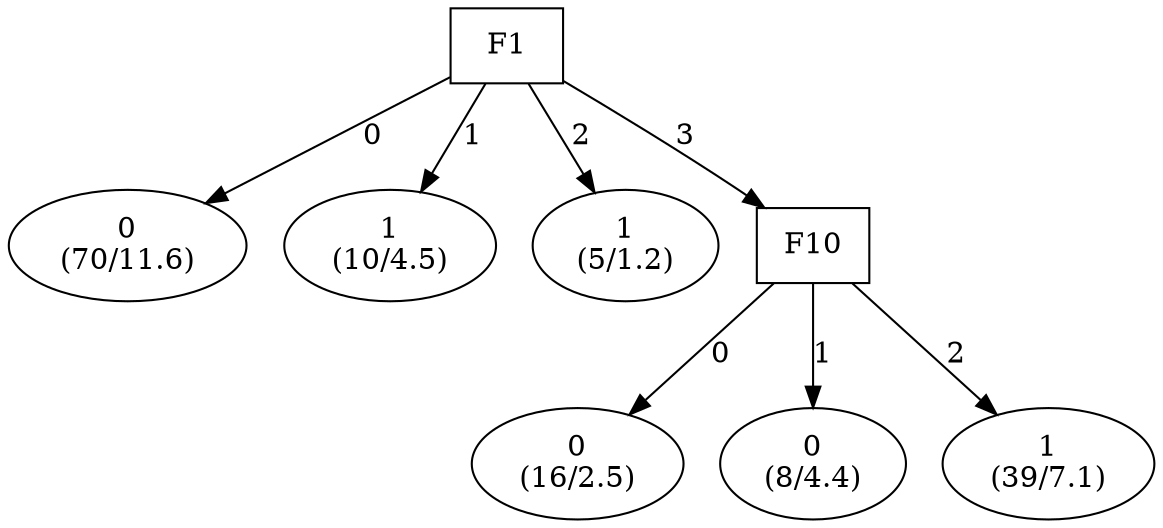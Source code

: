 digraph YaDT {
n0 [ shape=box, label="F1\n"]
n0 -> n1 [label="0"]
n1 [ shape=ellipse, label="0\n(70/11.6)"]
n0 -> n2 [label="1"]
n2 [ shape=ellipse, label="1\n(10/4.5)"]
n0 -> n3 [label="2"]
n3 [ shape=ellipse, label="1\n(5/1.2)"]
n0 -> n4 [label="3"]
n4 [ shape=box, label="F10\n"]
n4 -> n5 [label="0"]
n5 [ shape=ellipse, label="0\n(16/2.5)"]
n4 -> n6 [label="1"]
n6 [ shape=ellipse, label="0\n(8/4.4)"]
n4 -> n7 [label="2"]
n7 [ shape=ellipse, label="1\n(39/7.1)"]
}
